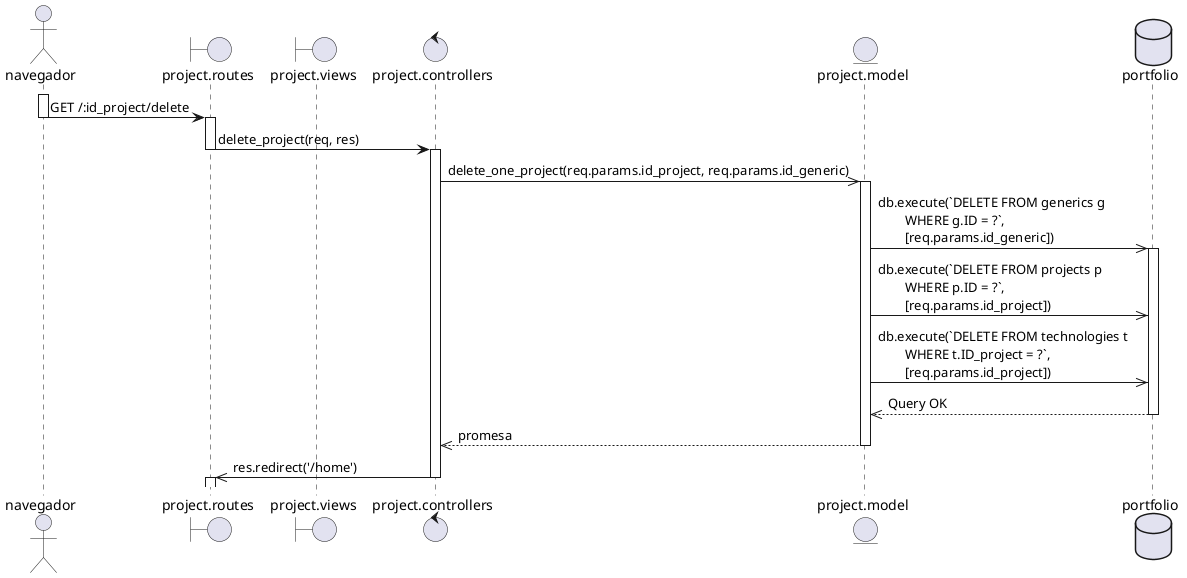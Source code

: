 @startuml

actor navegador as nav
boundary "project.routes" as routes
boundary "project.views" as view
control "project.controllers" as controller
entity "project.model" as model
database portfolio as db  

activate nav
nav -> routes: GET /:id_project/delete
deactivate nav

activate routes
routes -> controller: delete_project(req, res)
deactivate routes

activate controller
controller ->> model: delete_one_project(req.params.id_project, req.params.id_generic)

activate model
model ->> db: db.execute(`DELETE FROM generics g \n\tWHERE g.ID = ?`, \n\t[req.params.id_generic])
activate db
model ->> db: db.execute(`DELETE FROM projects p \n\tWHERE p.ID = ?`, \n\t[req.params.id_project])
model ->> db: db.execute(`DELETE FROM technologies t \n\tWHERE t.ID_project = ?`, \n\t[req.params.id_project])

db -->> model: Query OK
deactivate db

model -->> controller: promesa
deactivate model

controller ->> routes: res.redirect('/home')
deactivate controller

activate routes

@enduml